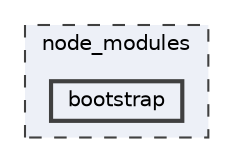 digraph "node_modules/bootstrap"
{
 // LATEX_PDF_SIZE
  bgcolor="transparent";
  edge [fontname=Helvetica,fontsize=10,labelfontname=Helvetica,labelfontsize=10];
  node [fontname=Helvetica,fontsize=10,shape=box,height=0.2,width=0.4];
  compound=true
  subgraph clusterdir_acd06b18086a0dd2ae699b1e0b775be8 {
    graph [ bgcolor="#edf0f7", pencolor="grey25", label="node_modules", fontname=Helvetica,fontsize=10 style="filled,dashed", URL="dir_acd06b18086a0dd2ae699b1e0b775be8.html",tooltip=""]
  dir_44156e3c91a86d391c51f0e595d6be78 [label="bootstrap", fillcolor="#edf0f7", color="grey25", style="filled,bold", URL="dir_44156e3c91a86d391c51f0e595d6be78.html",tooltip=""];
  }
}
